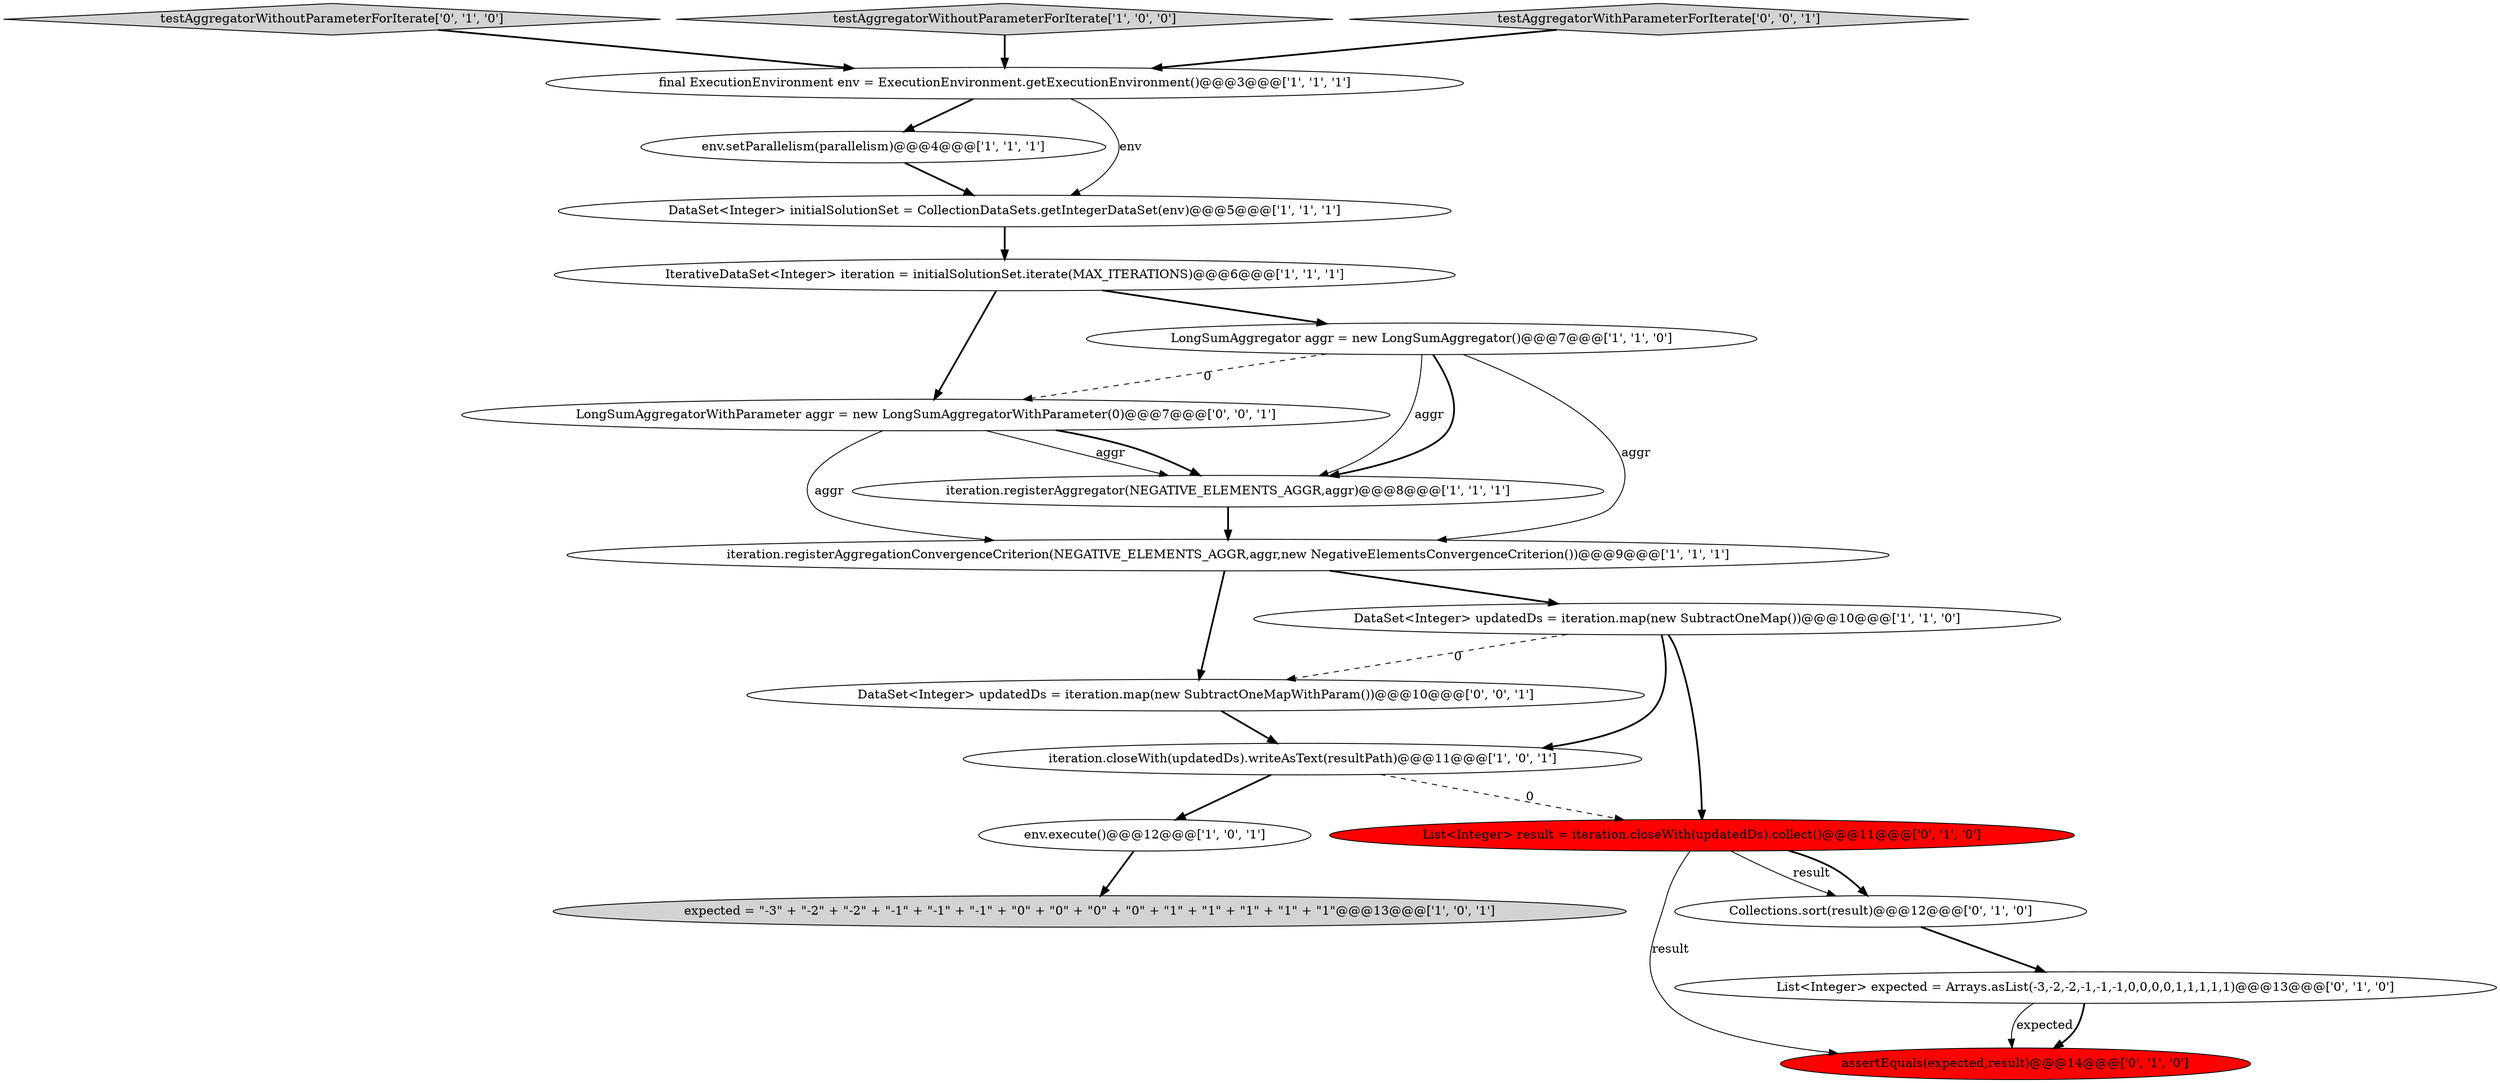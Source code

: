 digraph {
6 [style = filled, label = "expected = \"-3\" + \"-2\" + \"-2\" + \"-1\" + \"-1\" + \"-1\" + \"0\" + \"0\" + \"0\" + \"0\" + \"1\" + \"1\" + \"1\" + \"1\" + \"1\"@@@13@@@['1', '0', '1']", fillcolor = lightgray, shape = ellipse image = "AAA0AAABBB1BBB"];
19 [style = filled, label = "DataSet<Integer> updatedDs = iteration.map(new SubtractOneMapWithParam())@@@10@@@['0', '0', '1']", fillcolor = white, shape = ellipse image = "AAA0AAABBB3BBB"];
12 [style = filled, label = "Collections.sort(result)@@@12@@@['0', '1', '0']", fillcolor = white, shape = ellipse image = "AAA0AAABBB2BBB"];
15 [style = filled, label = "testAggregatorWithoutParameterForIterate['0', '1', '0']", fillcolor = lightgray, shape = diamond image = "AAA0AAABBB2BBB"];
0 [style = filled, label = "DataSet<Integer> initialSolutionSet = CollectionDataSets.getIntegerDataSet(env)@@@5@@@['1', '1', '1']", fillcolor = white, shape = ellipse image = "AAA0AAABBB1BBB"];
14 [style = filled, label = "assertEquals(expected,result)@@@14@@@['0', '1', '0']", fillcolor = red, shape = ellipse image = "AAA1AAABBB2BBB"];
18 [style = filled, label = "LongSumAggregatorWithParameter aggr = new LongSumAggregatorWithParameter(0)@@@7@@@['0', '0', '1']", fillcolor = white, shape = ellipse image = "AAA0AAABBB3BBB"];
3 [style = filled, label = "IterativeDataSet<Integer> iteration = initialSolutionSet.iterate(MAX_ITERATIONS)@@@6@@@['1', '1', '1']", fillcolor = white, shape = ellipse image = "AAA0AAABBB1BBB"];
2 [style = filled, label = "env.setParallelism(parallelism)@@@4@@@['1', '1', '1']", fillcolor = white, shape = ellipse image = "AAA0AAABBB1BBB"];
1 [style = filled, label = "iteration.registerAggregator(NEGATIVE_ELEMENTS_AGGR,aggr)@@@8@@@['1', '1', '1']", fillcolor = white, shape = ellipse image = "AAA0AAABBB1BBB"];
10 [style = filled, label = "testAggregatorWithoutParameterForIterate['1', '0', '0']", fillcolor = lightgray, shape = diamond image = "AAA0AAABBB1BBB"];
5 [style = filled, label = "iteration.registerAggregationConvergenceCriterion(NEGATIVE_ELEMENTS_AGGR,aggr,new NegativeElementsConvergenceCriterion())@@@9@@@['1', '1', '1']", fillcolor = white, shape = ellipse image = "AAA0AAABBB1BBB"];
4 [style = filled, label = "DataSet<Integer> updatedDs = iteration.map(new SubtractOneMap())@@@10@@@['1', '1', '0']", fillcolor = white, shape = ellipse image = "AAA0AAABBB1BBB"];
9 [style = filled, label = "env.execute()@@@12@@@['1', '0', '1']", fillcolor = white, shape = ellipse image = "AAA0AAABBB1BBB"];
11 [style = filled, label = "iteration.closeWith(updatedDs).writeAsText(resultPath)@@@11@@@['1', '0', '1']", fillcolor = white, shape = ellipse image = "AAA0AAABBB1BBB"];
16 [style = filled, label = "List<Integer> result = iteration.closeWith(updatedDs).collect()@@@11@@@['0', '1', '0']", fillcolor = red, shape = ellipse image = "AAA1AAABBB2BBB"];
17 [style = filled, label = "testAggregatorWithParameterForIterate['0', '0', '1']", fillcolor = lightgray, shape = diamond image = "AAA0AAABBB3BBB"];
7 [style = filled, label = "final ExecutionEnvironment env = ExecutionEnvironment.getExecutionEnvironment()@@@3@@@['1', '1', '1']", fillcolor = white, shape = ellipse image = "AAA0AAABBB1BBB"];
8 [style = filled, label = "LongSumAggregator aggr = new LongSumAggregator()@@@7@@@['1', '1', '0']", fillcolor = white, shape = ellipse image = "AAA0AAABBB1BBB"];
13 [style = filled, label = "List<Integer> expected = Arrays.asList(-3,-2,-2,-1,-1,-1,0,0,0,0,1,1,1,1,1)@@@13@@@['0', '1', '0']", fillcolor = white, shape = ellipse image = "AAA0AAABBB2BBB"];
1->5 [style = bold, label=""];
0->3 [style = bold, label=""];
16->14 [style = solid, label="result"];
8->5 [style = solid, label="aggr"];
15->7 [style = bold, label=""];
11->16 [style = dashed, label="0"];
7->0 [style = solid, label="env"];
19->11 [style = bold, label=""];
11->9 [style = bold, label=""];
10->7 [style = bold, label=""];
9->6 [style = bold, label=""];
18->1 [style = solid, label="aggr"];
3->18 [style = bold, label=""];
8->1 [style = solid, label="aggr"];
17->7 [style = bold, label=""];
8->1 [style = bold, label=""];
12->13 [style = bold, label=""];
5->19 [style = bold, label=""];
2->0 [style = bold, label=""];
16->12 [style = solid, label="result"];
18->1 [style = bold, label=""];
13->14 [style = solid, label="expected"];
18->5 [style = solid, label="aggr"];
7->2 [style = bold, label=""];
3->8 [style = bold, label=""];
5->4 [style = bold, label=""];
4->19 [style = dashed, label="0"];
8->18 [style = dashed, label="0"];
4->11 [style = bold, label=""];
16->12 [style = bold, label=""];
13->14 [style = bold, label=""];
4->16 [style = bold, label=""];
}
